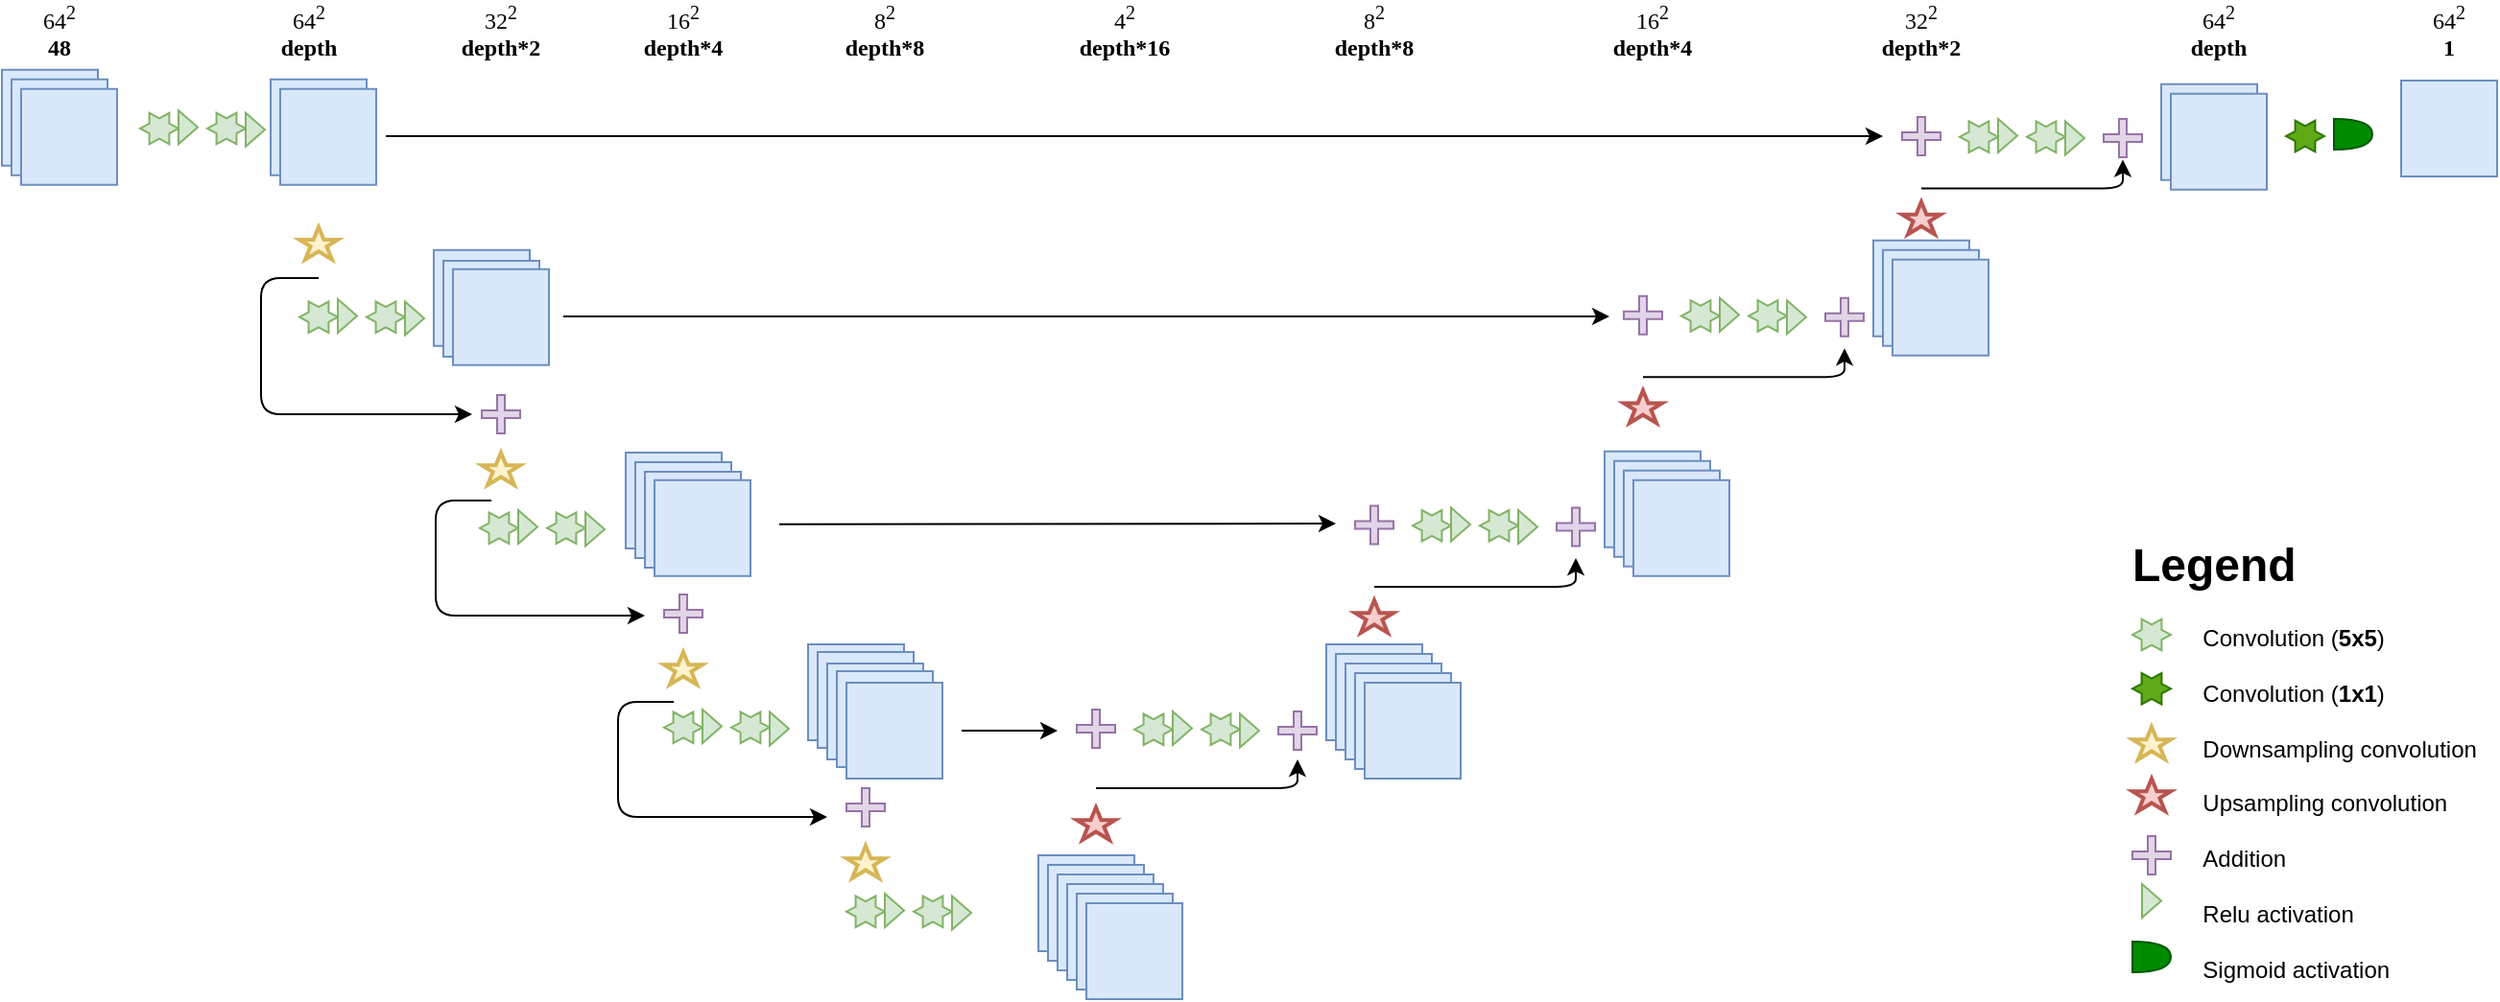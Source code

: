 <mxfile version="13.7.3" type="device"><diagram id="UBbifL8Ug7LfiLNlRARV" name="Page-1"><mxGraphModel dx="2048" dy="1168" grid="1" gridSize="5" guides="1" tooltips="1" connect="1" arrows="1" fold="1" page="1" pageScale="1" pageWidth="1169" pageHeight="827" math="1" shadow="0"><root><mxCell id="0"/><mxCell id="1" parent="0"/><mxCell id="k2Vhg7Os0lu4zuXhC57X-1" value="" style="rounded=0;whiteSpace=wrap;html=1;fillColor=#dae8fc;strokeColor=#6c8ebf;" parent="1" vertex="1"><mxGeometry x="15" y="60.38" width="50" height="50" as="geometry"/></mxCell><mxCell id="k2Vhg7Os0lu4zuXhC57X-2" value="&lt;font face=&quot;Iwona&quot;&gt;64&lt;sup&gt;2&lt;/sup&gt;&lt;br&gt;&lt;b&gt;48&lt;/b&gt;&lt;/font&gt;" style="text;html=1;strokeColor=none;fillColor=none;align=center;verticalAlign=middle;whiteSpace=wrap;rounded=0;" parent="1" vertex="1"><mxGeometry x="20" y="25" width="50" height="30" as="geometry"/></mxCell><mxCell id="k2Vhg7Os0lu4zuXhC57X-10" value="" style="rounded=0;whiteSpace=wrap;html=1;fillColor=#dae8fc;strokeColor=#6c8ebf;" parent="1" vertex="1"><mxGeometry x="155" y="65.38" width="50" height="50" as="geometry"/></mxCell><mxCell id="k2Vhg7Os0lu4zuXhC57X-11" value="" style="rounded=0;whiteSpace=wrap;html=1;fillColor=#dae8fc;strokeColor=#6c8ebf;" parent="1" vertex="1"><mxGeometry x="160" y="70.38" width="50" height="50" as="geometry"/></mxCell><mxCell id="k2Vhg7Os0lu4zuXhC57X-14" value="" style="group" parent="1" vertex="1" connectable="0"><mxGeometry x="87" y="81.63" width="65" height="18.75" as="geometry"/></mxCell><mxCell id="k2Vhg7Os0lu4zuXhC57X-4" value="" style="verticalLabelPosition=bottom;verticalAlign=top;html=1;shape=mxgraph.basic.6_point_star;fillColor=#d5e8d4;strokeColor=#82b366;" parent="k2Vhg7Os0lu4zuXhC57X-14" vertex="1"><mxGeometry y="1.25" width="20" height="16.25" as="geometry"/></mxCell><mxCell id="k2Vhg7Os0lu4zuXhC57X-5" value="" style="triangle;whiteSpace=wrap;html=1;fillColor=#d5e8d4;strokeColor=#82b366;" parent="k2Vhg7Os0lu4zuXhC57X-14" vertex="1"><mxGeometry x="20" width="10" height="17.5" as="geometry"/></mxCell><mxCell id="k2Vhg7Os0lu4zuXhC57X-7" value="" style="verticalLabelPosition=bottom;verticalAlign=top;html=1;shape=mxgraph.basic.6_point_star;fillColor=#d5e8d4;strokeColor=#82b366;" parent="k2Vhg7Os0lu4zuXhC57X-14" vertex="1"><mxGeometry x="35" y="1.25" width="20" height="16.25" as="geometry"/></mxCell><mxCell id="k2Vhg7Os0lu4zuXhC57X-8" value="" style="triangle;whiteSpace=wrap;html=1;fillColor=#d5e8d4;strokeColor=#82b366;" parent="k2Vhg7Os0lu4zuXhC57X-14" vertex="1"><mxGeometry x="55" y="1.25" width="10" height="17.5" as="geometry"/></mxCell><mxCell id="k2Vhg7Os0lu4zuXhC57X-15" value="" style="html=1;verticalLabelPosition=bottom;align=center;labelBackgroundColor=#ffffff;verticalAlign=top;strokeWidth=2;strokeColor=#d6b656;shadow=0;dashed=0;shape=mxgraph.ios7.icons.star;fillColor=#fff2cc;" parent="1" vertex="1"><mxGeometry x="170" y="142.37" width="20" height="17" as="geometry"/></mxCell><mxCell id="k2Vhg7Os0lu4zuXhC57X-16" value="" style="rounded=0;whiteSpace=wrap;html=1;fillColor=#dae8fc;strokeColor=#6c8ebf;" parent="1" vertex="1"><mxGeometry x="240" y="154.38" width="50" height="50" as="geometry"/></mxCell><mxCell id="k2Vhg7Os0lu4zuXhC57X-17" value="" style="group" parent="1" vertex="1" connectable="0"><mxGeometry x="170" y="180" width="65" height="18.75" as="geometry"/></mxCell><mxCell id="k2Vhg7Os0lu4zuXhC57X-18" value="" style="verticalLabelPosition=bottom;verticalAlign=top;html=1;shape=mxgraph.basic.6_point_star;fillColor=#d5e8d4;strokeColor=#82b366;" parent="k2Vhg7Os0lu4zuXhC57X-17" vertex="1"><mxGeometry y="1.25" width="20" height="16.25" as="geometry"/></mxCell><mxCell id="k2Vhg7Os0lu4zuXhC57X-19" value="" style="triangle;whiteSpace=wrap;html=1;fillColor=#d5e8d4;strokeColor=#82b366;" parent="k2Vhg7Os0lu4zuXhC57X-17" vertex="1"><mxGeometry x="20" width="10" height="17.5" as="geometry"/></mxCell><mxCell id="k2Vhg7Os0lu4zuXhC57X-20" value="" style="verticalLabelPosition=bottom;verticalAlign=top;html=1;shape=mxgraph.basic.6_point_star;fillColor=#d5e8d4;strokeColor=#82b366;" parent="k2Vhg7Os0lu4zuXhC57X-17" vertex="1"><mxGeometry x="35" y="1.25" width="20" height="16.25" as="geometry"/></mxCell><mxCell id="k2Vhg7Os0lu4zuXhC57X-21" value="" style="triangle;whiteSpace=wrap;html=1;fillColor=#d5e8d4;strokeColor=#82b366;" parent="k2Vhg7Os0lu4zuXhC57X-17" vertex="1"><mxGeometry x="55" y="1.25" width="10" height="17.5" as="geometry"/></mxCell><mxCell id="k2Vhg7Os0lu4zuXhC57X-22" value="" style="rounded=0;whiteSpace=wrap;html=1;fillColor=#dae8fc;strokeColor=#6c8ebf;" parent="1" vertex="1"><mxGeometry x="245" y="160" width="50" height="50" as="geometry"/></mxCell><mxCell id="k2Vhg7Os0lu4zuXhC57X-23" value="" style="rounded=0;whiteSpace=wrap;html=1;fillColor=#dae8fc;strokeColor=#6c8ebf;" parent="1" vertex="1"><mxGeometry x="250" y="164.37" width="50" height="50" as="geometry"/></mxCell><mxCell id="k2Vhg7Os0lu4zuXhC57X-24" value="" style="shape=cross;whiteSpace=wrap;html=1;fillColor=#e1d5e7;strokeColor=#9673a6;" parent="1" vertex="1"><mxGeometry x="265" y="230" width="20" height="20" as="geometry"/></mxCell><mxCell id="k2Vhg7Os0lu4zuXhC57X-25" value="" style="endArrow=classic;html=1;sourcePerimeterSpacing=7;" parent="1" edge="1"><mxGeometry width="50" height="50" relative="1" as="geometry"><mxPoint x="180" y="169" as="sourcePoint"/><mxPoint x="260" y="240" as="targetPoint"/><Array as="points"><mxPoint x="150" y="169"/><mxPoint x="150" y="240"/></Array></mxGeometry></mxCell><mxCell id="k2Vhg7Os0lu4zuXhC57X-26" value="" style="html=1;verticalLabelPosition=bottom;align=center;labelBackgroundColor=#ffffff;verticalAlign=top;strokeWidth=2;strokeColor=#d6b656;shadow=0;dashed=0;shape=mxgraph.ios7.icons.star;fillColor=#fff2cc;" parent="1" vertex="1"><mxGeometry x="265" y="260" width="20" height="17" as="geometry"/></mxCell><mxCell id="k2Vhg7Os0lu4zuXhC57X-27" value="" style="group" parent="1" vertex="1" connectable="0"><mxGeometry x="264" y="290" width="65" height="18.75" as="geometry"/></mxCell><mxCell id="k2Vhg7Os0lu4zuXhC57X-28" value="" style="verticalLabelPosition=bottom;verticalAlign=top;html=1;shape=mxgraph.basic.6_point_star;fillColor=#d5e8d4;strokeColor=#82b366;" parent="k2Vhg7Os0lu4zuXhC57X-27" vertex="1"><mxGeometry y="1.25" width="20" height="16.25" as="geometry"/></mxCell><mxCell id="k2Vhg7Os0lu4zuXhC57X-29" value="" style="triangle;whiteSpace=wrap;html=1;fillColor=#d5e8d4;strokeColor=#82b366;" parent="k2Vhg7Os0lu4zuXhC57X-27" vertex="1"><mxGeometry x="20" width="10" height="17.5" as="geometry"/></mxCell><mxCell id="k2Vhg7Os0lu4zuXhC57X-30" value="" style="verticalLabelPosition=bottom;verticalAlign=top;html=1;shape=mxgraph.basic.6_point_star;fillColor=#d5e8d4;strokeColor=#82b366;" parent="k2Vhg7Os0lu4zuXhC57X-27" vertex="1"><mxGeometry x="35" y="1.25" width="20" height="16.25" as="geometry"/></mxCell><mxCell id="k2Vhg7Os0lu4zuXhC57X-31" value="" style="triangle;whiteSpace=wrap;html=1;fillColor=#d5e8d4;strokeColor=#82b366;" parent="k2Vhg7Os0lu4zuXhC57X-27" vertex="1"><mxGeometry x="55" y="1.25" width="10" height="17.5" as="geometry"/></mxCell><mxCell id="k2Vhg7Os0lu4zuXhC57X-32" value="" style="endArrow=classic;html=1;sourcePerimeterSpacing=7;" parent="1" edge="1"><mxGeometry width="50" height="50" relative="1" as="geometry"><mxPoint x="270" y="285" as="sourcePoint"/><mxPoint x="350" y="345" as="targetPoint"/><Array as="points"><mxPoint x="241" y="285"/><mxPoint x="241" y="345"/></Array></mxGeometry></mxCell><mxCell id="k2Vhg7Os0lu4zuXhC57X-33" value="&lt;font face=&quot;Iwona&quot;&gt;64&lt;sup&gt;2&lt;/sup&gt;&lt;br&gt;&lt;b&gt;depth&lt;/b&gt;&lt;/font&gt;" style="text;html=1;strokeColor=none;fillColor=none;align=center;verticalAlign=middle;whiteSpace=wrap;rounded=0;" parent="1" vertex="1"><mxGeometry x="150" y="25" width="50" height="30" as="geometry"/></mxCell><mxCell id="k2Vhg7Os0lu4zuXhC57X-34" value="&lt;font face=&quot;Iwona&quot;&gt;32&lt;sup&gt;2&lt;/sup&gt;&lt;br&gt;&lt;b&gt;depth*2&lt;/b&gt;&lt;/font&gt;" style="text;html=1;strokeColor=none;fillColor=none;align=center;verticalAlign=middle;whiteSpace=wrap;rounded=0;" parent="1" vertex="1"><mxGeometry x="250" y="25" width="50" height="30" as="geometry"/></mxCell><mxCell id="k2Vhg7Os0lu4zuXhC57X-35" value="" style="rounded=0;whiteSpace=wrap;html=1;fillColor=#dae8fc;strokeColor=#6c8ebf;" parent="1" vertex="1"><mxGeometry x="340" y="260" width="50" height="50" as="geometry"/></mxCell><mxCell id="k2Vhg7Os0lu4zuXhC57X-36" value="" style="rounded=0;whiteSpace=wrap;html=1;fillColor=#dae8fc;strokeColor=#6c8ebf;" parent="1" vertex="1"><mxGeometry x="345" y="265" width="50" height="50" as="geometry"/></mxCell><mxCell id="k2Vhg7Os0lu4zuXhC57X-37" value="" style="rounded=0;whiteSpace=wrap;html=1;fillColor=#dae8fc;strokeColor=#6c8ebf;" parent="1" vertex="1"><mxGeometry x="350" y="270" width="50" height="50" as="geometry"/></mxCell><mxCell id="k2Vhg7Os0lu4zuXhC57X-38" value="" style="rounded=0;whiteSpace=wrap;html=1;fillColor=#dae8fc;strokeColor=#6c8ebf;" parent="1" vertex="1"><mxGeometry x="355" y="274.38" width="50" height="50" as="geometry"/></mxCell><mxCell id="k2Vhg7Os0lu4zuXhC57X-41" value="" style="shape=cross;whiteSpace=wrap;html=1;fillColor=#e1d5e7;strokeColor=#9673a6;" parent="1" vertex="1"><mxGeometry x="360" y="334" width="20" height="20" as="geometry"/></mxCell><mxCell id="k2Vhg7Os0lu4zuXhC57X-42" value="" style="html=1;verticalLabelPosition=bottom;align=center;labelBackgroundColor=#ffffff;verticalAlign=top;strokeWidth=2;strokeColor=#d6b656;shadow=0;dashed=0;shape=mxgraph.ios7.icons.star;fillColor=#fff2cc;" parent="1" vertex="1"><mxGeometry x="360" y="364" width="20" height="17" as="geometry"/></mxCell><mxCell id="k2Vhg7Os0lu4zuXhC57X-43" value="" style="group" parent="1" vertex="1" connectable="0"><mxGeometry x="360" y="394" width="65" height="18.75" as="geometry"/></mxCell><mxCell id="k2Vhg7Os0lu4zuXhC57X-44" value="" style="verticalLabelPosition=bottom;verticalAlign=top;html=1;shape=mxgraph.basic.6_point_star;fillColor=#d5e8d4;strokeColor=#82b366;" parent="k2Vhg7Os0lu4zuXhC57X-43" vertex="1"><mxGeometry y="1.25" width="20" height="16.25" as="geometry"/></mxCell><mxCell id="k2Vhg7Os0lu4zuXhC57X-45" value="" style="triangle;whiteSpace=wrap;html=1;fillColor=#d5e8d4;strokeColor=#82b366;" parent="k2Vhg7Os0lu4zuXhC57X-43" vertex="1"><mxGeometry x="20" width="10" height="17.5" as="geometry"/></mxCell><mxCell id="k2Vhg7Os0lu4zuXhC57X-46" value="" style="verticalLabelPosition=bottom;verticalAlign=top;html=1;shape=mxgraph.basic.6_point_star;fillColor=#d5e8d4;strokeColor=#82b366;" parent="k2Vhg7Os0lu4zuXhC57X-43" vertex="1"><mxGeometry x="35" y="1.25" width="20" height="16.25" as="geometry"/></mxCell><mxCell id="k2Vhg7Os0lu4zuXhC57X-47" value="" style="triangle;whiteSpace=wrap;html=1;fillColor=#d5e8d4;strokeColor=#82b366;" parent="k2Vhg7Os0lu4zuXhC57X-43" vertex="1"><mxGeometry x="55" y="1.25" width="10" height="17.5" as="geometry"/></mxCell><mxCell id="k2Vhg7Os0lu4zuXhC57X-48" value="" style="rounded=0;whiteSpace=wrap;html=1;fillColor=#dae8fc;strokeColor=#6c8ebf;" parent="1" vertex="1"><mxGeometry x="435" y="360" width="50" height="50" as="geometry"/></mxCell><mxCell id="k2Vhg7Os0lu4zuXhC57X-50" value="" style="rounded=0;whiteSpace=wrap;html=1;fillColor=#dae8fc;strokeColor=#6c8ebf;" parent="1" vertex="1"><mxGeometry x="440" y="364" width="50" height="50" as="geometry"/></mxCell><mxCell id="k2Vhg7Os0lu4zuXhC57X-51" value="" style="rounded=0;whiteSpace=wrap;html=1;fillColor=#dae8fc;strokeColor=#6c8ebf;" parent="1" vertex="1"><mxGeometry x="445" y="370" width="50" height="50" as="geometry"/></mxCell><mxCell id="k2Vhg7Os0lu4zuXhC57X-52" value="" style="rounded=0;whiteSpace=wrap;html=1;fillColor=#dae8fc;strokeColor=#6c8ebf;" parent="1" vertex="1"><mxGeometry x="450" y="374" width="50" height="50" as="geometry"/></mxCell><mxCell id="k2Vhg7Os0lu4zuXhC57X-53" value="" style="rounded=0;whiteSpace=wrap;html=1;fillColor=#dae8fc;strokeColor=#6c8ebf;" parent="1" vertex="1"><mxGeometry x="455" y="380" width="50" height="50" as="geometry"/></mxCell><mxCell id="k2Vhg7Os0lu4zuXhC57X-54" value="&lt;font face=&quot;Iwona&quot;&gt;16&lt;sup&gt;2&lt;/sup&gt;&lt;br&gt;&lt;b&gt;depth*4&lt;/b&gt;&lt;/font&gt;" style="text;html=1;strokeColor=none;fillColor=none;align=center;verticalAlign=middle;whiteSpace=wrap;rounded=0;" parent="1" vertex="1"><mxGeometry x="345" y="25" width="50" height="30" as="geometry"/></mxCell><mxCell id="k2Vhg7Os0lu4zuXhC57X-55" value="&lt;font face=&quot;Iwona&quot;&gt;8&lt;sup&gt;2&lt;/sup&gt;&lt;br&gt;&lt;b&gt;depth*8&lt;/b&gt;&lt;/font&gt;" style="text;html=1;strokeColor=none;fillColor=none;align=center;verticalAlign=middle;whiteSpace=wrap;rounded=0;" parent="1" vertex="1"><mxGeometry x="450" y="25" width="50" height="30" as="geometry"/></mxCell><mxCell id="k2Vhg7Os0lu4zuXhC57X-56" value="" style="endArrow=classic;html=1;sourcePerimeterSpacing=7;" parent="1" edge="1"><mxGeometry width="50" height="50" relative="1" as="geometry"><mxPoint x="365" y="390" as="sourcePoint"/><mxPoint x="445" y="450" as="targetPoint"/><Array as="points"><mxPoint x="336" y="390"/><mxPoint x="336" y="450"/></Array></mxGeometry></mxCell><mxCell id="k2Vhg7Os0lu4zuXhC57X-57" value="" style="shape=cross;whiteSpace=wrap;html=1;fillColor=#e1d5e7;strokeColor=#9673a6;" parent="1" vertex="1"><mxGeometry x="455" y="435" width="20" height="20" as="geometry"/></mxCell><mxCell id="k2Vhg7Os0lu4zuXhC57X-58" value="" style="html=1;verticalLabelPosition=bottom;align=center;labelBackgroundColor=#ffffff;verticalAlign=top;strokeWidth=2;strokeColor=#d6b656;shadow=0;dashed=0;shape=mxgraph.ios7.icons.star;fillColor=#fff2cc;" parent="1" vertex="1"><mxGeometry x="455" y="465" width="20" height="17" as="geometry"/></mxCell><mxCell id="k2Vhg7Os0lu4zuXhC57X-59" value="" style="group" parent="1" vertex="1" connectable="0"><mxGeometry x="455" y="490" width="65" height="18.75" as="geometry"/></mxCell><mxCell id="k2Vhg7Os0lu4zuXhC57X-60" value="" style="verticalLabelPosition=bottom;verticalAlign=top;html=1;shape=mxgraph.basic.6_point_star;fillColor=#d5e8d4;strokeColor=#82b366;" parent="k2Vhg7Os0lu4zuXhC57X-59" vertex="1"><mxGeometry y="1.25" width="20" height="16.25" as="geometry"/></mxCell><mxCell id="k2Vhg7Os0lu4zuXhC57X-61" value="" style="triangle;whiteSpace=wrap;html=1;fillColor=#d5e8d4;strokeColor=#82b366;" parent="k2Vhg7Os0lu4zuXhC57X-59" vertex="1"><mxGeometry x="20" width="10" height="17.5" as="geometry"/></mxCell><mxCell id="k2Vhg7Os0lu4zuXhC57X-62" value="" style="verticalLabelPosition=bottom;verticalAlign=top;html=1;shape=mxgraph.basic.6_point_star;fillColor=#d5e8d4;strokeColor=#82b366;" parent="k2Vhg7Os0lu4zuXhC57X-59" vertex="1"><mxGeometry x="35" y="1.25" width="20" height="16.25" as="geometry"/></mxCell><mxCell id="k2Vhg7Os0lu4zuXhC57X-63" value="" style="triangle;whiteSpace=wrap;html=1;fillColor=#d5e8d4;strokeColor=#82b366;" parent="k2Vhg7Os0lu4zuXhC57X-59" vertex="1"><mxGeometry x="55" y="1.25" width="10" height="17.5" as="geometry"/></mxCell><mxCell id="k2Vhg7Os0lu4zuXhC57X-65" value="" style="rounded=0;whiteSpace=wrap;html=1;fillColor=#dae8fc;strokeColor=#6c8ebf;" parent="1" vertex="1"><mxGeometry x="555" y="470" width="50" height="50" as="geometry"/></mxCell><mxCell id="k2Vhg7Os0lu4zuXhC57X-66" value="" style="rounded=0;whiteSpace=wrap;html=1;fillColor=#dae8fc;strokeColor=#6c8ebf;" parent="1" vertex="1"><mxGeometry x="560" y="475" width="50" height="50" as="geometry"/></mxCell><mxCell id="k2Vhg7Os0lu4zuXhC57X-67" value="" style="rounded=0;whiteSpace=wrap;html=1;fillColor=#dae8fc;strokeColor=#6c8ebf;" parent="1" vertex="1"><mxGeometry x="565" y="480" width="50" height="50" as="geometry"/></mxCell><mxCell id="k2Vhg7Os0lu4zuXhC57X-68" value="" style="rounded=0;whiteSpace=wrap;html=1;fillColor=#dae8fc;strokeColor=#6c8ebf;" parent="1" vertex="1"><mxGeometry x="570" y="485" width="50" height="50" as="geometry"/></mxCell><mxCell id="k2Vhg7Os0lu4zuXhC57X-69" value="" style="rounded=0;whiteSpace=wrap;html=1;fillColor=#dae8fc;strokeColor=#6c8ebf;" parent="1" vertex="1"><mxGeometry x="575" y="490" width="50" height="50" as="geometry"/></mxCell><mxCell id="k2Vhg7Os0lu4zuXhC57X-70" value="" style="rounded=0;whiteSpace=wrap;html=1;fillColor=#dae8fc;strokeColor=#6c8ebf;" parent="1" vertex="1"><mxGeometry x="580" y="495" width="50" height="50" as="geometry"/></mxCell><mxCell id="k2Vhg7Os0lu4zuXhC57X-71" value="&lt;font face=&quot;Iwona&quot;&gt;4&lt;sup&gt;2&lt;/sup&gt;&lt;br&gt;&lt;b&gt;depth*16&lt;/b&gt;&lt;/font&gt;" style="text;html=1;strokeColor=none;fillColor=none;align=center;verticalAlign=middle;whiteSpace=wrap;rounded=0;" parent="1" vertex="1"><mxGeometry x="575" y="25" width="50" height="30" as="geometry"/></mxCell><mxCell id="k2Vhg7Os0lu4zuXhC57X-72" value="" style="html=1;verticalLabelPosition=bottom;align=center;labelBackgroundColor=#ffffff;verticalAlign=top;strokeWidth=2;strokeColor=#b85450;shadow=0;dashed=0;shape=mxgraph.ios7.icons.star;fillColor=#f8cecc;" parent="1" vertex="1"><mxGeometry x="575" y="445" width="20" height="17" as="geometry"/></mxCell><mxCell id="k2Vhg7Os0lu4zuXhC57X-73" value="" style="shape=cross;whiteSpace=wrap;html=1;fillColor=#e1d5e7;strokeColor=#9673a6;" parent="1" vertex="1"><mxGeometry x="575" y="394" width="20" height="20" as="geometry"/></mxCell><mxCell id="k2Vhg7Os0lu4zuXhC57X-74" value="" style="endArrow=classic;html=1;" parent="1" edge="1"><mxGeometry width="50" height="50" relative="1" as="geometry"><mxPoint x="515" y="405" as="sourcePoint"/><mxPoint x="565" y="405" as="targetPoint"/></mxGeometry></mxCell><mxCell id="k2Vhg7Os0lu4zuXhC57X-75" value="" style="group" parent="1" vertex="1" connectable="0"><mxGeometry x="605" y="395" width="65" height="18.75" as="geometry"/></mxCell><mxCell id="k2Vhg7Os0lu4zuXhC57X-76" value="" style="verticalLabelPosition=bottom;verticalAlign=top;html=1;shape=mxgraph.basic.6_point_star;fillColor=#d5e8d4;strokeColor=#82b366;" parent="k2Vhg7Os0lu4zuXhC57X-75" vertex="1"><mxGeometry y="1.25" width="20" height="16.25" as="geometry"/></mxCell><mxCell id="k2Vhg7Os0lu4zuXhC57X-77" value="" style="triangle;whiteSpace=wrap;html=1;fillColor=#d5e8d4;strokeColor=#82b366;" parent="k2Vhg7Os0lu4zuXhC57X-75" vertex="1"><mxGeometry x="20" width="10" height="17.5" as="geometry"/></mxCell><mxCell id="k2Vhg7Os0lu4zuXhC57X-78" value="" style="verticalLabelPosition=bottom;verticalAlign=top;html=1;shape=mxgraph.basic.6_point_star;fillColor=#d5e8d4;strokeColor=#82b366;" parent="k2Vhg7Os0lu4zuXhC57X-75" vertex="1"><mxGeometry x="35" y="1.25" width="20" height="16.25" as="geometry"/></mxCell><mxCell id="k2Vhg7Os0lu4zuXhC57X-79" value="" style="triangle;whiteSpace=wrap;html=1;fillColor=#d5e8d4;strokeColor=#82b366;" parent="k2Vhg7Os0lu4zuXhC57X-75" vertex="1"><mxGeometry x="55" y="1.25" width="10" height="17.5" as="geometry"/></mxCell><mxCell id="k2Vhg7Os0lu4zuXhC57X-80" value="" style="shape=cross;whiteSpace=wrap;html=1;fillColor=#e1d5e7;strokeColor=#9673a6;" parent="1" vertex="1"><mxGeometry x="680" y="395" width="20" height="20" as="geometry"/></mxCell><mxCell id="k2Vhg7Os0lu4zuXhC57X-81" value="" style="endArrow=classic;html=1;" parent="1" edge="1"><mxGeometry width="50" height="50" relative="1" as="geometry"><mxPoint x="585" y="435" as="sourcePoint"/><mxPoint x="690" y="420" as="targetPoint"/><Array as="points"><mxPoint x="690" y="435"/></Array></mxGeometry></mxCell><mxCell id="k2Vhg7Os0lu4zuXhC57X-82" value="" style="html=1;verticalLabelPosition=bottom;align=center;labelBackgroundColor=#ffffff;verticalAlign=top;strokeWidth=2;strokeColor=#b85450;shadow=0;dashed=0;shape=mxgraph.ios7.icons.star;fillColor=#f8cecc;" parent="1" vertex="1"><mxGeometry x="720" y="337" width="20" height="17" as="geometry"/></mxCell><mxCell id="k2Vhg7Os0lu4zuXhC57X-84" value="" style="rounded=0;whiteSpace=wrap;html=1;fillColor=#dae8fc;strokeColor=#6c8ebf;" parent="1" vertex="1"><mxGeometry x="705" y="360" width="50" height="50" as="geometry"/></mxCell><mxCell id="k2Vhg7Os0lu4zuXhC57X-85" value="" style="rounded=0;whiteSpace=wrap;html=1;fillColor=#dae8fc;strokeColor=#6c8ebf;" parent="1" vertex="1"><mxGeometry x="710" y="365" width="50" height="50" as="geometry"/></mxCell><mxCell id="k2Vhg7Os0lu4zuXhC57X-86" value="" style="rounded=0;whiteSpace=wrap;html=1;fillColor=#dae8fc;strokeColor=#6c8ebf;" parent="1" vertex="1"><mxGeometry x="715" y="370" width="50" height="50" as="geometry"/></mxCell><mxCell id="k2Vhg7Os0lu4zuXhC57X-87" value="" style="rounded=0;whiteSpace=wrap;html=1;fillColor=#dae8fc;strokeColor=#6c8ebf;" parent="1" vertex="1"><mxGeometry x="720" y="375" width="50" height="50" as="geometry"/></mxCell><mxCell id="k2Vhg7Os0lu4zuXhC57X-88" value="" style="rounded=0;whiteSpace=wrap;html=1;fillColor=#dae8fc;strokeColor=#6c8ebf;" parent="1" vertex="1"><mxGeometry x="725" y="380" width="50" height="50" as="geometry"/></mxCell><mxCell id="k2Vhg7Os0lu4zuXhC57X-89" value="" style="endArrow=classic;html=1;" parent="1" edge="1"><mxGeometry width="50" height="50" relative="1" as="geometry"><mxPoint x="730" y="330" as="sourcePoint"/><mxPoint x="835" y="315" as="targetPoint"/><Array as="points"><mxPoint x="835" y="330"/></Array></mxGeometry></mxCell><mxCell id="k2Vhg7Os0lu4zuXhC57X-90" value="" style="shape=cross;whiteSpace=wrap;html=1;fillColor=#e1d5e7;strokeColor=#9673a6;" parent="1" vertex="1"><mxGeometry x="720" y="287.75" width="20" height="20" as="geometry"/></mxCell><mxCell id="k2Vhg7Os0lu4zuXhC57X-91" value="" style="group" parent="1" vertex="1" connectable="0"><mxGeometry x="750" y="288.75" width="65" height="18.75" as="geometry"/></mxCell><mxCell id="k2Vhg7Os0lu4zuXhC57X-92" value="" style="verticalLabelPosition=bottom;verticalAlign=top;html=1;shape=mxgraph.basic.6_point_star;fillColor=#d5e8d4;strokeColor=#82b366;" parent="k2Vhg7Os0lu4zuXhC57X-91" vertex="1"><mxGeometry y="1.25" width="20" height="16.25" as="geometry"/></mxCell><mxCell id="k2Vhg7Os0lu4zuXhC57X-93" value="" style="triangle;whiteSpace=wrap;html=1;fillColor=#d5e8d4;strokeColor=#82b366;" parent="k2Vhg7Os0lu4zuXhC57X-91" vertex="1"><mxGeometry x="20" width="10" height="17.5" as="geometry"/></mxCell><mxCell id="k2Vhg7Os0lu4zuXhC57X-94" value="" style="verticalLabelPosition=bottom;verticalAlign=top;html=1;shape=mxgraph.basic.6_point_star;fillColor=#d5e8d4;strokeColor=#82b366;" parent="k2Vhg7Os0lu4zuXhC57X-91" vertex="1"><mxGeometry x="35" y="1.25" width="20" height="16.25" as="geometry"/></mxCell><mxCell id="k2Vhg7Os0lu4zuXhC57X-95" value="" style="triangle;whiteSpace=wrap;html=1;fillColor=#d5e8d4;strokeColor=#82b366;" parent="k2Vhg7Os0lu4zuXhC57X-91" vertex="1"><mxGeometry x="55" y="1.25" width="10" height="17.5" as="geometry"/></mxCell><mxCell id="k2Vhg7Os0lu4zuXhC57X-96" value="" style="shape=cross;whiteSpace=wrap;html=1;fillColor=#e1d5e7;strokeColor=#9673a6;" parent="1" vertex="1"><mxGeometry x="825" y="288.75" width="20" height="20" as="geometry"/></mxCell><mxCell id="k2Vhg7Os0lu4zuXhC57X-97" value="" style="rounded=0;whiteSpace=wrap;html=1;fillColor=#dae8fc;strokeColor=#6c8ebf;" parent="1" vertex="1"><mxGeometry x="850" y="259.38" width="50" height="50" as="geometry"/></mxCell><mxCell id="k2Vhg7Os0lu4zuXhC57X-98" value="" style="rounded=0;whiteSpace=wrap;html=1;fillColor=#dae8fc;strokeColor=#6c8ebf;" parent="1" vertex="1"><mxGeometry x="855" y="264.38" width="50" height="50" as="geometry"/></mxCell><mxCell id="k2Vhg7Os0lu4zuXhC57X-99" value="" style="rounded=0;whiteSpace=wrap;html=1;fillColor=#dae8fc;strokeColor=#6c8ebf;" parent="1" vertex="1"><mxGeometry x="860" y="269.38" width="50" height="50" as="geometry"/></mxCell><mxCell id="k2Vhg7Os0lu4zuXhC57X-100" value="" style="rounded=0;whiteSpace=wrap;html=1;fillColor=#dae8fc;strokeColor=#6c8ebf;" parent="1" vertex="1"><mxGeometry x="865" y="274.38" width="50" height="50" as="geometry"/></mxCell><mxCell id="k2Vhg7Os0lu4zuXhC57X-103" value="" style="endArrow=classic;html=1;" parent="1" edge="1"><mxGeometry width="50" height="50" relative="1" as="geometry"><mxPoint x="420" y="297.33" as="sourcePoint"/><mxPoint x="710" y="297" as="targetPoint"/></mxGeometry></mxCell><mxCell id="k2Vhg7Os0lu4zuXhC57X-104" value="" style="html=1;verticalLabelPosition=bottom;align=center;labelBackgroundColor=#ffffff;verticalAlign=top;strokeWidth=2;strokeColor=#b85450;shadow=0;dashed=0;shape=mxgraph.ios7.icons.star;fillColor=#f8cecc;" parent="1" vertex="1"><mxGeometry x="860" y="227.62" width="20" height="17" as="geometry"/></mxCell><mxCell id="k2Vhg7Os0lu4zuXhC57X-105" value="" style="endArrow=classic;html=1;" parent="1" edge="1"><mxGeometry width="50" height="50" relative="1" as="geometry"><mxPoint x="870" y="220.62" as="sourcePoint"/><mxPoint x="975" y="205.62" as="targetPoint"/><Array as="points"><mxPoint x="975" y="220.62"/></Array></mxGeometry></mxCell><mxCell id="k2Vhg7Os0lu4zuXhC57X-106" value="" style="shape=cross;whiteSpace=wrap;html=1;fillColor=#e1d5e7;strokeColor=#9673a6;" parent="1" vertex="1"><mxGeometry x="860" y="178.37" width="20" height="20" as="geometry"/></mxCell><mxCell id="k2Vhg7Os0lu4zuXhC57X-107" value="" style="group" parent="1" vertex="1" connectable="0"><mxGeometry x="890" y="179.37" width="65" height="18.75" as="geometry"/></mxCell><mxCell id="k2Vhg7Os0lu4zuXhC57X-108" value="" style="verticalLabelPosition=bottom;verticalAlign=top;html=1;shape=mxgraph.basic.6_point_star;fillColor=#d5e8d4;strokeColor=#82b366;" parent="k2Vhg7Os0lu4zuXhC57X-107" vertex="1"><mxGeometry y="1.25" width="20" height="16.25" as="geometry"/></mxCell><mxCell id="k2Vhg7Os0lu4zuXhC57X-109" value="" style="triangle;whiteSpace=wrap;html=1;fillColor=#d5e8d4;strokeColor=#82b366;" parent="k2Vhg7Os0lu4zuXhC57X-107" vertex="1"><mxGeometry x="20" width="10" height="17.5" as="geometry"/></mxCell><mxCell id="k2Vhg7Os0lu4zuXhC57X-110" value="" style="verticalLabelPosition=bottom;verticalAlign=top;html=1;shape=mxgraph.basic.6_point_star;fillColor=#d5e8d4;strokeColor=#82b366;" parent="k2Vhg7Os0lu4zuXhC57X-107" vertex="1"><mxGeometry x="35" y="1.25" width="20" height="16.25" as="geometry"/></mxCell><mxCell id="k2Vhg7Os0lu4zuXhC57X-111" value="" style="triangle;whiteSpace=wrap;html=1;fillColor=#d5e8d4;strokeColor=#82b366;" parent="k2Vhg7Os0lu4zuXhC57X-107" vertex="1"><mxGeometry x="55" y="1.25" width="10" height="17.5" as="geometry"/></mxCell><mxCell id="k2Vhg7Os0lu4zuXhC57X-112" value="" style="shape=cross;whiteSpace=wrap;html=1;fillColor=#e1d5e7;strokeColor=#9673a6;" parent="1" vertex="1"><mxGeometry x="965" y="179.37" width="20" height="20" as="geometry"/></mxCell><mxCell id="k2Vhg7Os0lu4zuXhC57X-113" value="" style="rounded=0;whiteSpace=wrap;html=1;fillColor=#dae8fc;strokeColor=#6c8ebf;" parent="1" vertex="1"><mxGeometry x="990" y="149.37" width="50" height="50" as="geometry"/></mxCell><mxCell id="k2Vhg7Os0lu4zuXhC57X-114" value="" style="rounded=0;whiteSpace=wrap;html=1;fillColor=#dae8fc;strokeColor=#6c8ebf;" parent="1" vertex="1"><mxGeometry x="995" y="154.37" width="50" height="50" as="geometry"/></mxCell><mxCell id="k2Vhg7Os0lu4zuXhC57X-115" value="" style="rounded=0;whiteSpace=wrap;html=1;fillColor=#dae8fc;strokeColor=#6c8ebf;" parent="1" vertex="1"><mxGeometry x="1000" y="159.37" width="50" height="50" as="geometry"/></mxCell><mxCell id="k2Vhg7Os0lu4zuXhC57X-117" value="" style="endArrow=classic;html=1;" parent="1" edge="1"><mxGeometry width="50" height="50" relative="1" as="geometry"><mxPoint x="307.5" y="188.96" as="sourcePoint"/><mxPoint x="852.5" y="189.05" as="targetPoint"/></mxGeometry></mxCell><mxCell id="k2Vhg7Os0lu4zuXhC57X-118" value="" style="html=1;verticalLabelPosition=bottom;align=center;labelBackgroundColor=#ffffff;verticalAlign=top;strokeWidth=2;strokeColor=#b85450;shadow=0;dashed=0;shape=mxgraph.ios7.icons.star;fillColor=#f8cecc;" parent="1" vertex="1"><mxGeometry x="1005" y="129.25" width="20" height="17" as="geometry"/></mxCell><mxCell id="k2Vhg7Os0lu4zuXhC57X-119" value="" style="endArrow=classic;html=1;" parent="1" edge="1"><mxGeometry width="50" height="50" relative="1" as="geometry"><mxPoint x="1015" y="122.25" as="sourcePoint"/><mxPoint x="1120" y="107.25" as="targetPoint"/><Array as="points"><mxPoint x="1120" y="122.25"/></Array></mxGeometry></mxCell><mxCell id="k2Vhg7Os0lu4zuXhC57X-120" value="" style="shape=cross;whiteSpace=wrap;html=1;fillColor=#e1d5e7;strokeColor=#9673a6;" parent="1" vertex="1"><mxGeometry x="1005" y="85" width="20" height="20" as="geometry"/></mxCell><mxCell id="k2Vhg7Os0lu4zuXhC57X-121" value="" style="group" parent="1" vertex="1" connectable="0"><mxGeometry x="1035" y="86" width="65" height="18.75" as="geometry"/></mxCell><mxCell id="k2Vhg7Os0lu4zuXhC57X-122" value="" style="verticalLabelPosition=bottom;verticalAlign=top;html=1;shape=mxgraph.basic.6_point_star;fillColor=#d5e8d4;strokeColor=#82b366;" parent="k2Vhg7Os0lu4zuXhC57X-121" vertex="1"><mxGeometry y="1.25" width="20" height="16.25" as="geometry"/></mxCell><mxCell id="k2Vhg7Os0lu4zuXhC57X-123" value="" style="triangle;whiteSpace=wrap;html=1;fillColor=#d5e8d4;strokeColor=#82b366;" parent="k2Vhg7Os0lu4zuXhC57X-121" vertex="1"><mxGeometry x="20" width="10" height="17.5" as="geometry"/></mxCell><mxCell id="k2Vhg7Os0lu4zuXhC57X-124" value="" style="verticalLabelPosition=bottom;verticalAlign=top;html=1;shape=mxgraph.basic.6_point_star;fillColor=#d5e8d4;strokeColor=#82b366;" parent="k2Vhg7Os0lu4zuXhC57X-121" vertex="1"><mxGeometry x="35" y="1.25" width="20" height="16.25" as="geometry"/></mxCell><mxCell id="k2Vhg7Os0lu4zuXhC57X-125" value="" style="triangle;whiteSpace=wrap;html=1;fillColor=#d5e8d4;strokeColor=#82b366;" parent="k2Vhg7Os0lu4zuXhC57X-121" vertex="1"><mxGeometry x="55" y="1.25" width="10" height="17.5" as="geometry"/></mxCell><mxCell id="k2Vhg7Os0lu4zuXhC57X-126" value="" style="shape=cross;whiteSpace=wrap;html=1;fillColor=#e1d5e7;strokeColor=#9673a6;" parent="1" vertex="1"><mxGeometry x="1110" y="86" width="20" height="20" as="geometry"/></mxCell><mxCell id="k2Vhg7Os0lu4zuXhC57X-127" value="" style="rounded=0;whiteSpace=wrap;html=1;fillColor=#dae8fc;strokeColor=#6c8ebf;" parent="1" vertex="1"><mxGeometry x="1140" y="67.88" width="50" height="50" as="geometry"/></mxCell><mxCell id="k2Vhg7Os0lu4zuXhC57X-128" value="" style="rounded=0;whiteSpace=wrap;html=1;fillColor=#dae8fc;strokeColor=#6c8ebf;" parent="1" vertex="1"><mxGeometry x="1145" y="72.88" width="50" height="50" as="geometry"/></mxCell><mxCell id="k2Vhg7Os0lu4zuXhC57X-131" value="" style="verticalLabelPosition=bottom;verticalAlign=top;html=1;shape=mxgraph.basic.6_point_star;fillColor=#60a917;strokeColor=#2D7600;fontColor=#ffffff;" parent="1" vertex="1"><mxGeometry x="1205" y="86.88" width="20" height="16.25" as="geometry"/></mxCell><mxCell id="k2Vhg7Os0lu4zuXhC57X-132" value="" style="endArrow=classic;html=1;" parent="1" edge="1"><mxGeometry width="50" height="50" relative="1" as="geometry"><mxPoint x="215" y="95" as="sourcePoint"/><mxPoint x="995" y="95" as="targetPoint"/></mxGeometry></mxCell><mxCell id="k2Vhg7Os0lu4zuXhC57X-135" value="" style="shape=or;whiteSpace=wrap;html=1;fillColor=#008a00;strokeColor=#005700;fontColor=#ffffff;" parent="1" vertex="1"><mxGeometry x="1230" y="86" width="20" height="16" as="geometry"/></mxCell><mxCell id="k2Vhg7Os0lu4zuXhC57X-136" value="" style="rounded=0;whiteSpace=wrap;html=1;fillColor=#dae8fc;strokeColor=#6c8ebf;" parent="1" vertex="1"><mxGeometry x="1265" y="66.01" width="50" height="50" as="geometry"/></mxCell><mxCell id="k2Vhg7Os0lu4zuXhC57X-137" value="&lt;font face=&quot;Iwona&quot;&gt;8&lt;sup&gt;2&lt;/sup&gt;&lt;br&gt;&lt;b&gt;depth*8&lt;/b&gt;&lt;/font&gt;" style="text;html=1;strokeColor=none;fillColor=none;align=center;verticalAlign=middle;whiteSpace=wrap;rounded=0;" parent="1" vertex="1"><mxGeometry x="705" y="25" width="50" height="30" as="geometry"/></mxCell><mxCell id="k2Vhg7Os0lu4zuXhC57X-138" value="&lt;font face=&quot;Iwona&quot;&gt;16&lt;sup&gt;2&lt;/sup&gt;&lt;br&gt;&lt;b&gt;depth*4&lt;/b&gt;&lt;/font&gt;" style="text;html=1;strokeColor=none;fillColor=none;align=center;verticalAlign=middle;whiteSpace=wrap;rounded=0;" parent="1" vertex="1"><mxGeometry x="850" y="25" width="50" height="30" as="geometry"/></mxCell><mxCell id="k2Vhg7Os0lu4zuXhC57X-139" value="&lt;font face=&quot;Iwona&quot;&gt;32&lt;sup&gt;2&lt;/sup&gt;&lt;br&gt;&lt;b&gt;depth*2&lt;/b&gt;&lt;/font&gt;" style="text;html=1;strokeColor=none;fillColor=none;align=center;verticalAlign=middle;whiteSpace=wrap;rounded=0;" parent="1" vertex="1"><mxGeometry x="990" y="25" width="50" height="30" as="geometry"/></mxCell><mxCell id="k2Vhg7Os0lu4zuXhC57X-140" value="&lt;font face=&quot;Iwona&quot;&gt;64&lt;sup&gt;2&lt;/sup&gt;&lt;br&gt;&lt;b&gt;depth&lt;/b&gt;&lt;/font&gt;" style="text;html=1;strokeColor=none;fillColor=none;align=center;verticalAlign=middle;whiteSpace=wrap;rounded=0;" parent="1" vertex="1"><mxGeometry x="1145" y="25" width="50" height="30" as="geometry"/></mxCell><mxCell id="k2Vhg7Os0lu4zuXhC57X-141" value="&lt;font face=&quot;Iwona&quot;&gt;64&lt;sup&gt;2&lt;/sup&gt;&lt;br&gt;&lt;b&gt;1&lt;/b&gt;&lt;/font&gt;" style="text;html=1;strokeColor=none;fillColor=none;align=center;verticalAlign=middle;whiteSpace=wrap;rounded=0;" parent="1" vertex="1"><mxGeometry x="1265" y="25" width="50" height="30" as="geometry"/></mxCell><mxCell id="k2Vhg7Os0lu4zuXhC57X-142" value="" style="rounded=0;whiteSpace=wrap;html=1;fillColor=#dae8fc;strokeColor=#6c8ebf;" parent="1" vertex="1"><mxGeometry x="20" y="65.38" width="50" height="50" as="geometry"/></mxCell><mxCell id="k2Vhg7Os0lu4zuXhC57X-143" value="" style="rounded=0;whiteSpace=wrap;html=1;fillColor=#dae8fc;strokeColor=#6c8ebf;" parent="1" vertex="1"><mxGeometry x="25" y="70.38" width="50" height="50" as="geometry"/></mxCell><mxCell id="k2Vhg7Os0lu4zuXhC57X-144" value="&lt;h1&gt;Legend&lt;/h1&gt;&lt;div&gt;&amp;nbsp; &amp;nbsp; &amp;nbsp; &amp;nbsp; &amp;nbsp; &amp;nbsp;Convolution (&lt;b&gt;5x5&lt;/b&gt;)&lt;/div&gt;&lt;div&gt;&lt;br&gt;&lt;/div&gt;&lt;div&gt;&amp;nbsp; &amp;nbsp; &amp;nbsp; &amp;nbsp; &amp;nbsp; &amp;nbsp;Convolution (&lt;b&gt;1x1&lt;/b&gt;)&lt;/div&gt;&lt;div&gt;&lt;br&gt;&lt;/div&gt;&lt;div&gt;&amp;nbsp; &amp;nbsp; &amp;nbsp; &amp;nbsp; &amp;nbsp; &amp;nbsp;Downsampling convolution&lt;/div&gt;&lt;div&gt;&lt;br&gt;&lt;/div&gt;&lt;div&gt;&amp;nbsp; &amp;nbsp; &amp;nbsp; &amp;nbsp; &amp;nbsp; &amp;nbsp;Upsampling convolution&lt;/div&gt;&lt;div&gt;&lt;br&gt;&lt;/div&gt;&lt;div&gt;&amp;nbsp; &amp;nbsp; &amp;nbsp; &amp;nbsp; &amp;nbsp; &amp;nbsp;Addition&lt;/div&gt;&lt;div&gt;&lt;br&gt;&lt;/div&gt;&lt;div&gt;&amp;nbsp; &amp;nbsp; &amp;nbsp; &amp;nbsp; &amp;nbsp; &amp;nbsp;Relu activation&lt;/div&gt;&lt;div&gt;&lt;br&gt;&lt;/div&gt;&lt;div&gt;&amp;nbsp; &amp;nbsp; &amp;nbsp; &amp;nbsp; &amp;nbsp; &amp;nbsp;Sigmoid activation&lt;/div&gt;&lt;div&gt;&lt;br&gt;&lt;/div&gt;&lt;div&gt;&amp;nbsp; &amp;nbsp; &amp;nbsp; &amp;nbsp; &amp;nbsp; &amp;nbsp;&lt;/div&gt;&lt;p&gt;&lt;span style=&quot;color: rgba(0 , 0 , 0 , 0) ; font-family: monospace ; font-size: 0px&quot;&gt;%3CmxGraphModel%3E%3Croot%3E%3CmxCell%20id%3D%220%22%2F%3E%3CmxCell%20id%3D%221%22%20parent%3D%220%22%2F%3E%3CmxCell%20id%3D%222%22%20value%3D%22%22%20style%3D%22verticalLabelPosition%3Dbottom%3BverticalAlign%3Dtop%3Bhtml%3D1%3Bshape%3Dmxgraph.basic.6_point_star%3BfillColor%3D%23d5e8d4%3BstrokeColor%3D%2382b366%3B%22%20vertex%3D%221%22%20parent%3D%221%22%3E%3CmxGeometry%20x%3D%22170%22%20y%3D%22181.25%22%20width%3D%2220%22%20height%3D%2216.25%22%20as%3D%22geometry%22%2F%3E%3C%2FmxCell%3E%3C%2Froot%3E%3C%2FmxGraphModel%3E&lt;/span&gt;&lt;br&gt;&lt;/p&gt;&lt;p&gt;&lt;span style=&quot;color: rgba(0 , 0 , 0 , 0) ; font-family: monospace ; font-size: 0px&quot;&gt;C&lt;/span&gt;&lt;/p&gt;&lt;p&gt;&lt;span style=&quot;color: rgba(0 , 0 , 0 , 0) ; font-family: monospace ; font-size: 0px&quot;&gt;&lt;br&gt;&lt;/span&gt;&lt;/p&gt;&lt;p&gt;&lt;span style=&quot;color: rgba(0 , 0 , 0 , 0) ; font-family: monospace ; font-size: 0px&quot;&gt;&lt;br&gt;&lt;/span&gt;&lt;/p&gt;&lt;p&gt;&lt;span style=&quot;color: rgba(0 , 0 , 0 , 0) ; font-family: monospace ; font-size: 0px&quot;&gt;&lt;br&gt;&lt;/span&gt;&lt;/p&gt;&lt;p&gt;&lt;span style=&quot;color: rgba(0 , 0 , 0 , 0) ; font-family: monospace ; font-size: 0px&quot;&gt;&lt;br&gt;&lt;/span&gt;&lt;/p&gt;" style="text;html=1;strokeColor=none;fillColor=none;spacing=5;spacingTop=-20;whiteSpace=wrap;overflow=hidden;rounded=0;" parent="1" vertex="1"><mxGeometry x="1120" y="299.38" width="195" height="245.62" as="geometry"/></mxCell><mxCell id="k2Vhg7Os0lu4zuXhC57X-145" value="" style="verticalLabelPosition=bottom;verticalAlign=top;html=1;shape=mxgraph.basic.6_point_star;fillColor=#d5e8d4;strokeColor=#82b366;" parent="1" vertex="1"><mxGeometry x="1125" y="346.87" width="20" height="16.25" as="geometry"/></mxCell><mxCell id="k2Vhg7Os0lu4zuXhC57X-147" value="" style="html=1;verticalLabelPosition=bottom;align=center;labelBackgroundColor=#ffffff;verticalAlign=top;strokeWidth=2;strokeColor=#b85450;shadow=0;dashed=0;shape=mxgraph.ios7.icons.star;fillColor=#f8cecc;" parent="1" vertex="1"><mxGeometry x="1125" y="430" width="20" height="17" as="geometry"/></mxCell><mxCell id="k2Vhg7Os0lu4zuXhC57X-148" value="" style="shape=cross;whiteSpace=wrap;html=1;fillColor=#e1d5e7;strokeColor=#9673a6;" parent="1" vertex="1"><mxGeometry x="1125" y="460" width="20" height="20" as="geometry"/></mxCell><mxCell id="k2Vhg7Os0lu4zuXhC57X-149" value="" style="triangle;whiteSpace=wrap;html=1;fillColor=#d5e8d4;strokeColor=#82b366;" parent="1" vertex="1"><mxGeometry x="1130" y="485" width="10" height="17.5" as="geometry"/></mxCell><mxCell id="k2Vhg7Os0lu4zuXhC57X-150" value="" style="html=1;verticalLabelPosition=bottom;align=center;labelBackgroundColor=#ffffff;verticalAlign=top;strokeWidth=2;strokeColor=#d6b656;shadow=0;dashed=0;shape=mxgraph.ios7.icons.star;fillColor=#fff2cc;" parent="1" vertex="1"><mxGeometry x="1125" y="403" width="20" height="17" as="geometry"/></mxCell><mxCell id="k2Vhg7Os0lu4zuXhC57X-151" value="" style="verticalLabelPosition=bottom;verticalAlign=top;html=1;shape=mxgraph.basic.6_point_star;fillColor=#60a917;strokeColor=#2D7600;fontColor=#ffffff;" parent="1" vertex="1"><mxGeometry x="1125" y="375" width="20" height="16.25" as="geometry"/></mxCell><mxCell id="k2Vhg7Os0lu4zuXhC57X-152" value="" style="shape=or;whiteSpace=wrap;html=1;fillColor=#008a00;strokeColor=#005700;fontColor=#ffffff;" parent="1" vertex="1"><mxGeometry x="1125" y="515" width="20" height="16" as="geometry"/></mxCell></root></mxGraphModel></diagram></mxfile>
